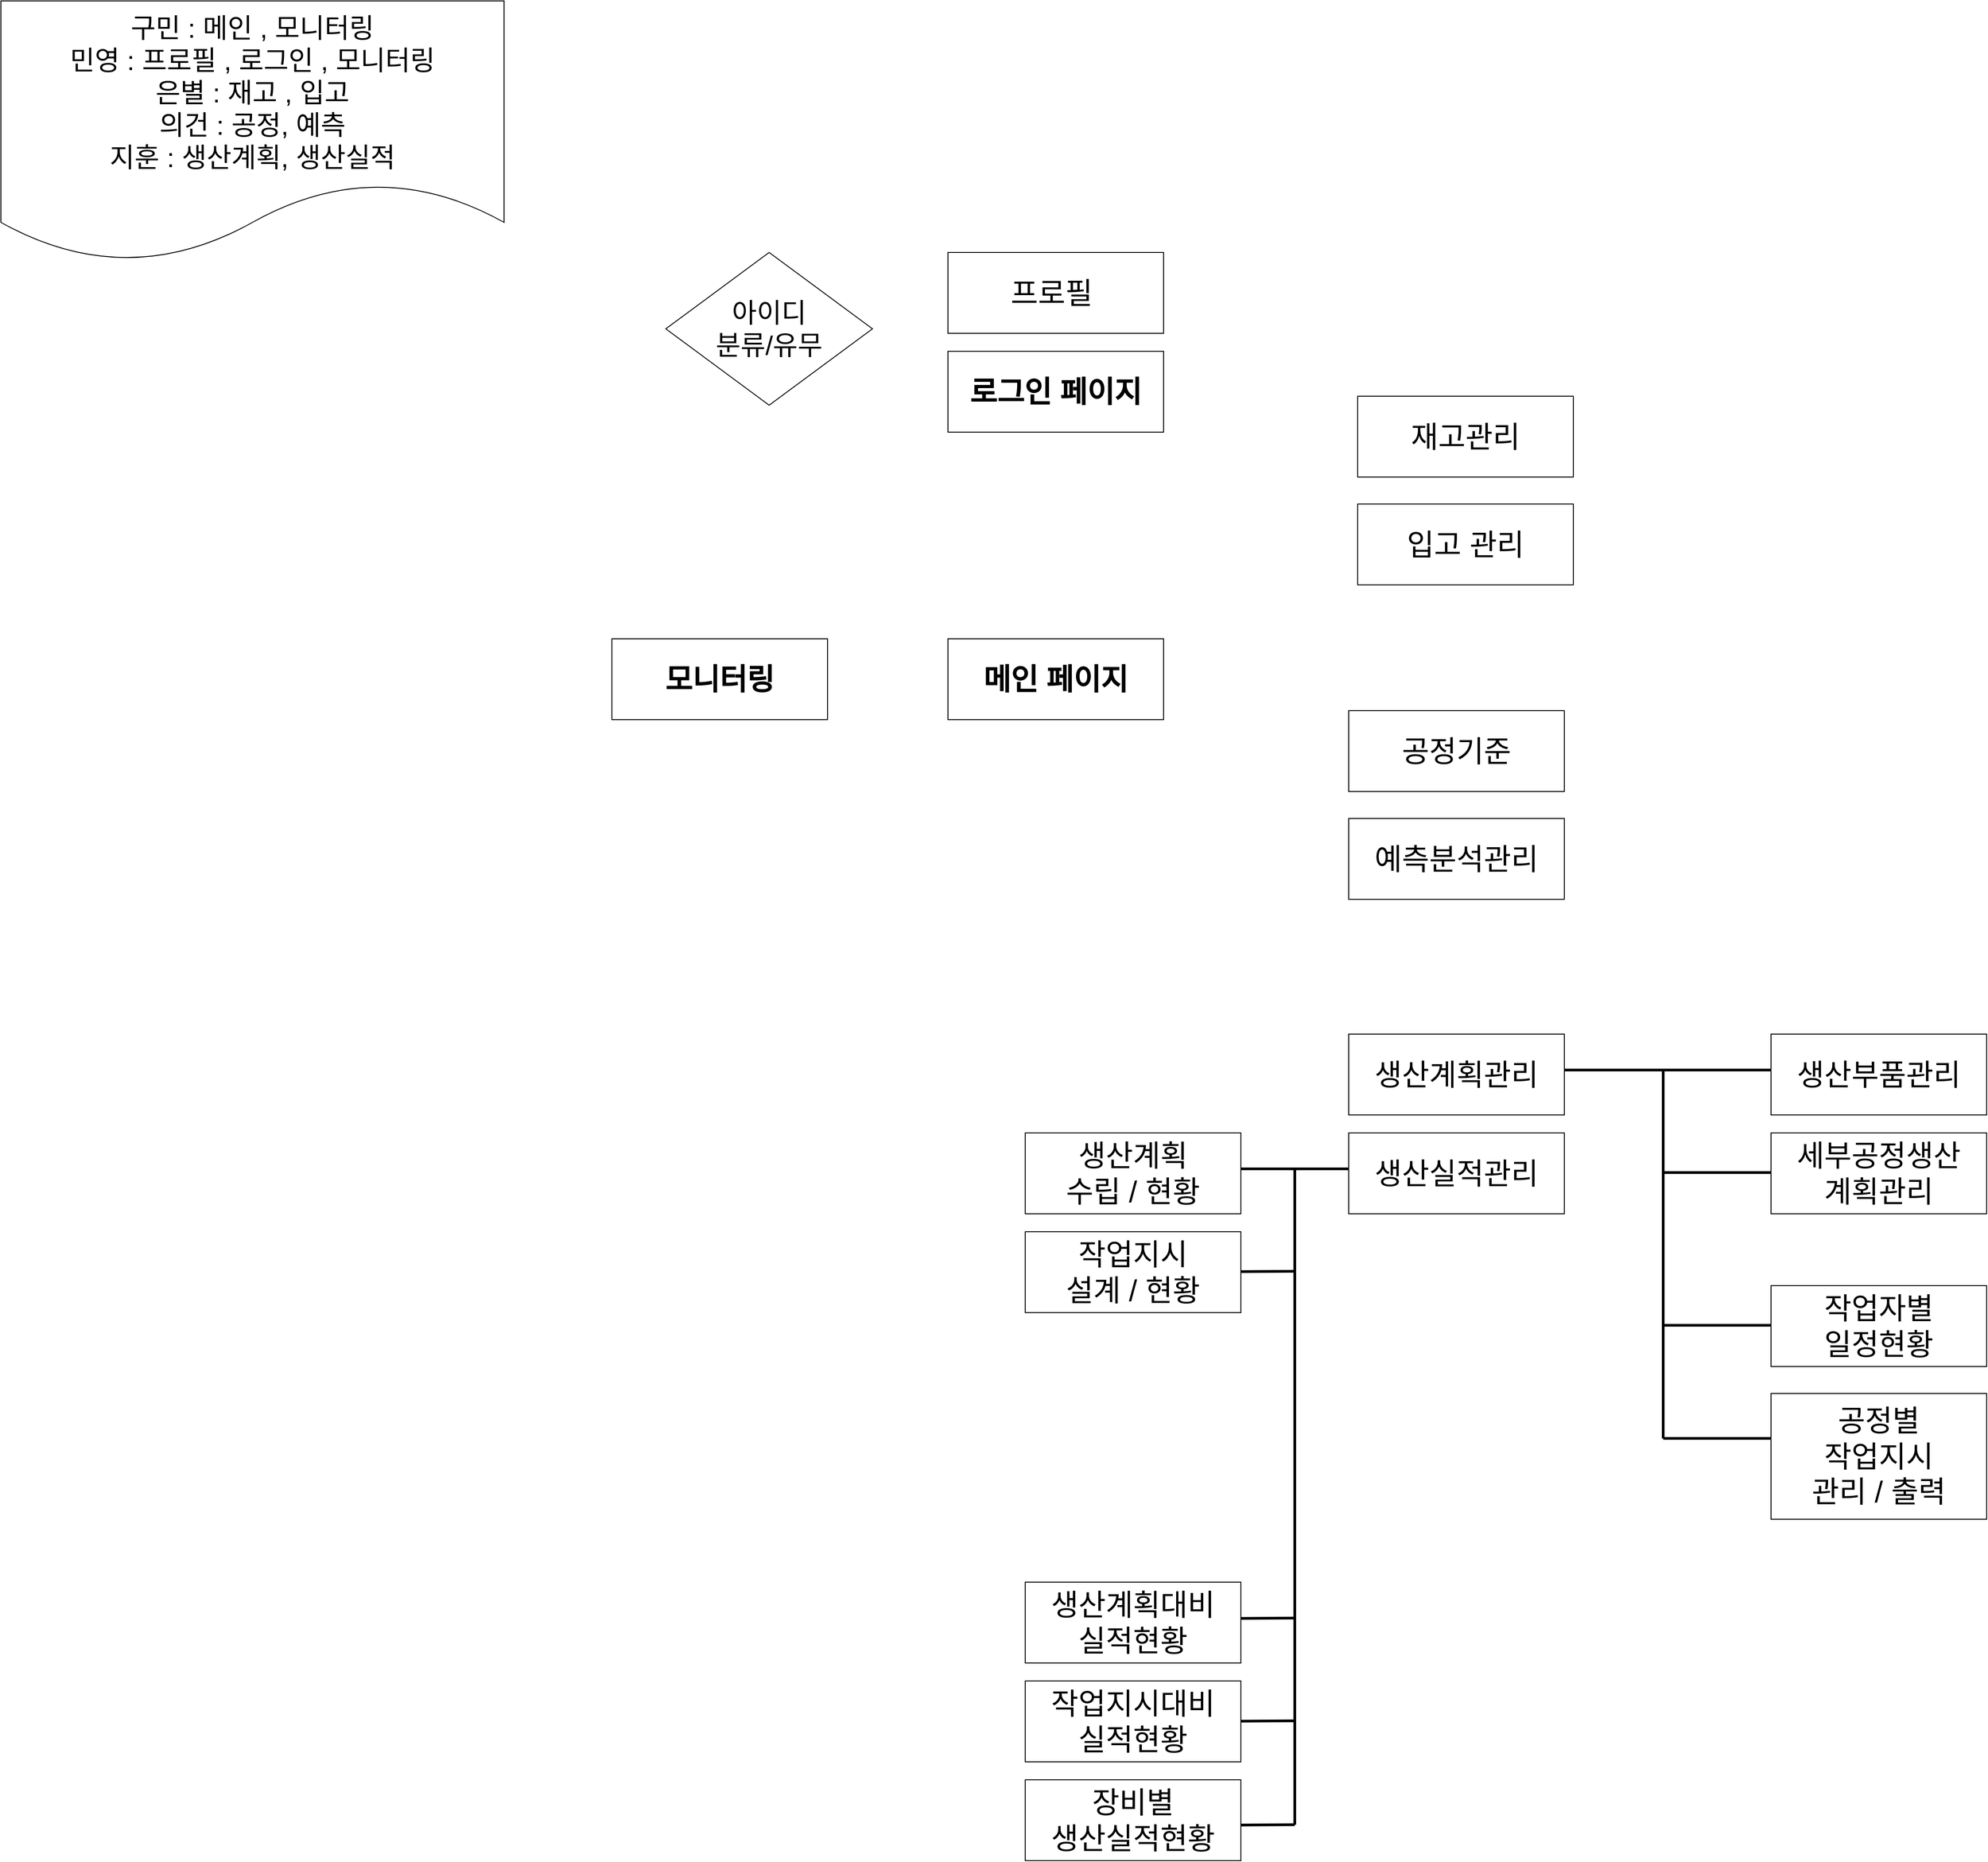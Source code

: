 <mxfile version="23.0.1" type="github">
  <diagram id="prtHgNgQTEPvFCAcTncT" name="Page-1">
    <mxGraphModel dx="2812" dy="2979" grid="1" gridSize="10" guides="1" tooltips="1" connect="1" arrows="1" fold="1" page="1" pageScale="1" pageWidth="827" pageHeight="1169" math="0" shadow="0">
      <root>
        <mxCell id="0" />
        <mxCell id="1" parent="0" />
        <mxCell id="yiQyodVWs_H40nuC7oee-2" value="&lt;font style=&quot;font-size: 33px;&quot;&gt;&lt;b style=&quot;font-size: 33px;&quot;&gt;메인 페이지&lt;/b&gt;&lt;/font&gt;" style="rounded=0;whiteSpace=wrap;html=1;fontSize=33;" parent="1" vertex="1">
          <mxGeometry x="294" y="-410" width="240" height="90" as="geometry" />
        </mxCell>
        <mxCell id="yiQyodVWs_H40nuC7oee-5" value="&lt;font style=&quot;font-size: 33px;&quot;&gt;&lt;b style=&quot;font-size: 33px;&quot;&gt;로그인 페이지&lt;br&gt;&lt;/b&gt;&lt;/font&gt;" style="rounded=0;whiteSpace=wrap;html=1;fontSize=33;" parent="1" vertex="1">
          <mxGeometry x="294" y="-730" width="240" height="90" as="geometry" />
        </mxCell>
        <mxCell id="yiQyodVWs_H40nuC7oee-10" value="아이디&lt;br&gt;분류/유무" style="rhombus;whiteSpace=wrap;html=1;fontSize=30;" parent="1" vertex="1">
          <mxGeometry x="-20" y="-840" width="230" height="170" as="geometry" />
        </mxCell>
        <mxCell id="yiQyodVWs_H40nuC7oee-11" value="예측분석관리" style="rounded=0;whiteSpace=wrap;html=1;fontSize=33;" parent="1" vertex="1">
          <mxGeometry x="740" y="-210" width="240" height="90" as="geometry" />
        </mxCell>
        <mxCell id="yiQyodVWs_H40nuC7oee-12" value="입고 관리" style="rounded=0;whiteSpace=wrap;html=1;fontSize=33;" parent="1" vertex="1">
          <mxGeometry x="750" y="-560" width="240" height="90" as="geometry" />
        </mxCell>
        <mxCell id="yiQyodVWs_H40nuC7oee-13" value="생산계획관리" style="rounded=0;whiteSpace=wrap;html=1;fontSize=33;" parent="1" vertex="1">
          <mxGeometry x="740" y="30" width="240" height="90" as="geometry" />
        </mxCell>
        <mxCell id="yiQyodVWs_H40nuC7oee-14" value="재고관리" style="rounded=0;whiteSpace=wrap;html=1;fontSize=33;" parent="1" vertex="1">
          <mxGeometry x="750" y="-680" width="240" height="90" as="geometry" />
        </mxCell>
        <mxCell id="yiQyodVWs_H40nuC7oee-15" value="프로필&amp;nbsp;" style="rounded=0;whiteSpace=wrap;html=1;fontSize=33;" parent="1" vertex="1">
          <mxGeometry x="294" y="-840" width="240" height="90" as="geometry" />
        </mxCell>
        <mxCell id="yiQyodVWs_H40nuC7oee-16" value="&lt;b&gt;모니터링&lt;/b&gt;" style="rounded=0;whiteSpace=wrap;html=1;fontSize=33;" parent="1" vertex="1">
          <mxGeometry x="-80" y="-410" width="240" height="90" as="geometry" />
        </mxCell>
        <mxCell id="yiQyodVWs_H40nuC7oee-18" value="생산실적관리" style="rounded=0;whiteSpace=wrap;html=1;fontSize=33;" parent="1" vertex="1">
          <mxGeometry x="740" y="140" width="240" height="90" as="geometry" />
        </mxCell>
        <mxCell id="yiQyodVWs_H40nuC7oee-19" value="구민 : 메인 , 모니터링&lt;br&gt;민영 : 프로필 , 로그인 , 모니터링&lt;br&gt;은별 : 재고 , 입고&lt;br&gt;의건 : 공정, 예측&lt;br&gt;지훈 : 생산계획, 생산실적&lt;br&gt;" style="shape=document;whiteSpace=wrap;html=1;boundedLbl=1;fontSize=30;" parent="1" vertex="1">
          <mxGeometry x="-760" y="-1120" width="560" height="290" as="geometry" />
        </mxCell>
        <mxCell id="yiQyodVWs_H40nuC7oee-20" value="공정기준" style="rounded=0;whiteSpace=wrap;html=1;fontSize=33;" parent="1" vertex="1">
          <mxGeometry x="740" y="-330" width="240" height="90" as="geometry" />
        </mxCell>
        <mxCell id="a7mdRdra3I5EbZPQNQh1-2" style="edgeStyle=orthogonalEdgeStyle;rounded=0;orthogonalLoop=1;jettySize=auto;html=1;exitX=0.5;exitY=1;exitDx=0;exitDy=0;" parent="1" source="yiQyodVWs_H40nuC7oee-13" target="yiQyodVWs_H40nuC7oee-13" edge="1">
          <mxGeometry relative="1" as="geometry" />
        </mxCell>
        <mxCell id="a7mdRdra3I5EbZPQNQh1-5" value="" style="endArrow=none;html=1;rounded=0;exitX=1;exitY=0.5;exitDx=0;exitDy=0;strokeWidth=3;" parent="1" edge="1">
          <mxGeometry width="50" height="50" relative="1" as="geometry">
            <mxPoint x="980" y="70" as="sourcePoint" />
            <mxPoint x="1210" y="70" as="targetPoint" />
          </mxGeometry>
        </mxCell>
        <mxCell id="a7mdRdra3I5EbZPQNQh1-7" value="생산부품관리" style="rounded=0;whiteSpace=wrap;html=1;fontSize=33;" parent="1" vertex="1">
          <mxGeometry x="1210" y="30" width="240" height="90" as="geometry" />
        </mxCell>
        <mxCell id="a7mdRdra3I5EbZPQNQh1-8" value="공정별&lt;br&gt;작업지시&lt;br&gt;관리 / 출력" style="rounded=0;whiteSpace=wrap;html=1;fontSize=33;" parent="1" vertex="1">
          <mxGeometry x="1210" y="430" width="240" height="140" as="geometry" />
        </mxCell>
        <mxCell id="a7mdRdra3I5EbZPQNQh1-9" value="세부공정생산&lt;br&gt;계획관리" style="rounded=0;whiteSpace=wrap;html=1;fontSize=33;" parent="1" vertex="1">
          <mxGeometry x="1210" y="140" width="240" height="90" as="geometry" />
        </mxCell>
        <mxCell id="a7mdRdra3I5EbZPQNQh1-12" value="작업자별&lt;br&gt;일정현황" style="rounded=0;whiteSpace=wrap;html=1;fontSize=33;" parent="1" vertex="1">
          <mxGeometry x="1210" y="310" width="240" height="90" as="geometry" />
        </mxCell>
        <mxCell id="a7mdRdra3I5EbZPQNQh1-14" value="" style="endArrow=none;html=1;rounded=0;strokeWidth=3;" parent="1" edge="1">
          <mxGeometry width="50" height="50" relative="1" as="geometry">
            <mxPoint x="1090" y="480" as="sourcePoint" />
            <mxPoint x="1090" y="70" as="targetPoint" />
          </mxGeometry>
        </mxCell>
        <mxCell id="a7mdRdra3I5EbZPQNQh1-15" value="" style="endArrow=none;html=1;rounded=0;strokeWidth=3;entryX=0;entryY=0.5;entryDx=0;entryDy=0;" parent="1" edge="1">
          <mxGeometry width="50" height="50" relative="1" as="geometry">
            <mxPoint x="1090" y="184.17" as="sourcePoint" />
            <mxPoint x="1210" y="184.17" as="targetPoint" />
          </mxGeometry>
        </mxCell>
        <mxCell id="a7mdRdra3I5EbZPQNQh1-16" value="" style="endArrow=none;html=1;rounded=0;strokeWidth=3;entryX=0;entryY=0.5;entryDx=0;entryDy=0;" parent="1" edge="1">
          <mxGeometry width="50" height="50" relative="1" as="geometry">
            <mxPoint x="1090" y="354.17" as="sourcePoint" />
            <mxPoint x="1210" y="354.17" as="targetPoint" />
          </mxGeometry>
        </mxCell>
        <mxCell id="a7mdRdra3I5EbZPQNQh1-17" value="" style="endArrow=none;html=1;rounded=0;strokeWidth=3;entryX=0;entryY=0.5;entryDx=0;entryDy=0;" parent="1" edge="1">
          <mxGeometry width="50" height="50" relative="1" as="geometry">
            <mxPoint x="1090" y="480.0" as="sourcePoint" />
            <mxPoint x="1210" y="480.0" as="targetPoint" />
          </mxGeometry>
        </mxCell>
        <mxCell id="a7mdRdra3I5EbZPQNQh1-19" value="작업지시&lt;br&gt;설계 / 현황" style="rounded=0;whiteSpace=wrap;html=1;fontSize=33;" parent="1" vertex="1">
          <mxGeometry x="380" y="250" width="240" height="90" as="geometry" />
        </mxCell>
        <mxCell id="a7mdRdra3I5EbZPQNQh1-20" value="생산계획&lt;br&gt;수립 / 현황" style="rounded=0;whiteSpace=wrap;html=1;fontSize=33;" parent="1" vertex="1">
          <mxGeometry x="380" y="140" width="240" height="90" as="geometry" />
        </mxCell>
        <mxCell id="a7mdRdra3I5EbZPQNQh1-23" value="생산계획대비&lt;br&gt;실적현황" style="rounded=0;whiteSpace=wrap;html=1;fontSize=33;" parent="1" vertex="1">
          <mxGeometry x="380" y="640" width="240" height="90" as="geometry" />
        </mxCell>
        <mxCell id="a7mdRdra3I5EbZPQNQh1-24" value="작업지시대비&lt;br&gt;실적현황" style="rounded=0;whiteSpace=wrap;html=1;fontSize=33;" parent="1" vertex="1">
          <mxGeometry x="380" y="750" width="240" height="90" as="geometry" />
        </mxCell>
        <mxCell id="a7mdRdra3I5EbZPQNQh1-26" value="장비별&lt;br&gt;생산실적현황" style="rounded=0;whiteSpace=wrap;html=1;fontSize=33;" parent="1" vertex="1">
          <mxGeometry x="380" y="860" width="240" height="90" as="geometry" />
        </mxCell>
        <mxCell id="a7mdRdra3I5EbZPQNQh1-27" value="" style="endArrow=none;html=1;rounded=0;strokeWidth=3;entryX=0;entryY=0.5;entryDx=0;entryDy=0;" parent="1" edge="1">
          <mxGeometry width="50" height="50" relative="1" as="geometry">
            <mxPoint x="620" y="180" as="sourcePoint" />
            <mxPoint x="740" y="180" as="targetPoint" />
          </mxGeometry>
        </mxCell>
        <mxCell id="a7mdRdra3I5EbZPQNQh1-28" value="" style="endArrow=none;html=1;rounded=0;strokeWidth=3;" parent="1" edge="1">
          <mxGeometry width="50" height="50" relative="1" as="geometry">
            <mxPoint x="680" y="910" as="sourcePoint" />
            <mxPoint x="680" y="180" as="targetPoint" />
          </mxGeometry>
        </mxCell>
        <mxCell id="a7mdRdra3I5EbZPQNQh1-29" value="" style="endArrow=none;html=1;rounded=0;strokeWidth=3;" parent="1" edge="1">
          <mxGeometry width="50" height="50" relative="1" as="geometry">
            <mxPoint x="620" y="294.38" as="sourcePoint" />
            <mxPoint x="680" y="294" as="targetPoint" />
          </mxGeometry>
        </mxCell>
        <mxCell id="a7mdRdra3I5EbZPQNQh1-34" value="" style="endArrow=none;html=1;rounded=0;strokeWidth=3;" parent="1" edge="1">
          <mxGeometry width="50" height="50" relative="1" as="geometry">
            <mxPoint x="620" y="680.38" as="sourcePoint" />
            <mxPoint x="680" y="680" as="targetPoint" />
          </mxGeometry>
        </mxCell>
        <mxCell id="a7mdRdra3I5EbZPQNQh1-35" value="" style="endArrow=none;html=1;rounded=0;strokeWidth=3;" parent="1" edge="1">
          <mxGeometry width="50" height="50" relative="1" as="geometry">
            <mxPoint x="620" y="794.76" as="sourcePoint" />
            <mxPoint x="680" y="794.38" as="targetPoint" />
          </mxGeometry>
        </mxCell>
        <mxCell id="a7mdRdra3I5EbZPQNQh1-36" value="" style="endArrow=none;html=1;rounded=0;strokeWidth=3;" parent="1" edge="1">
          <mxGeometry width="50" height="50" relative="1" as="geometry">
            <mxPoint x="620" y="910.38" as="sourcePoint" />
            <mxPoint x="680" y="910" as="targetPoint" />
          </mxGeometry>
        </mxCell>
      </root>
    </mxGraphModel>
  </diagram>
</mxfile>
